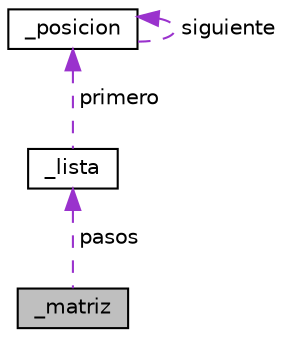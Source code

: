 digraph "_matriz"
{
  edge [fontname="Helvetica",fontsize="10",labelfontname="Helvetica",labelfontsize="10"];
  node [fontname="Helvetica",fontsize="10",shape=record];
  Node1 [label="_matriz",height=0.2,width=0.4,color="black", fillcolor="grey75", style="filled", fontcolor="black"];
  Node2 -> Node1 [dir="back",color="darkorchid3",fontsize="10",style="dashed",label=" pasos" ,fontname="Helvetica"];
  Node2 [label="_lista",height=0.2,width=0.4,color="black", fillcolor="white", style="filled",URL="$struct__lista.html"];
  Node3 -> Node2 [dir="back",color="darkorchid3",fontsize="10",style="dashed",label=" primero" ,fontname="Helvetica"];
  Node3 [label="_posicion",height=0.2,width=0.4,color="black", fillcolor="white", style="filled",URL="$struct__posicion.html"];
  Node3 -> Node3 [dir="back",color="darkorchid3",fontsize="10",style="dashed",label=" siguiente" ,fontname="Helvetica"];
}
